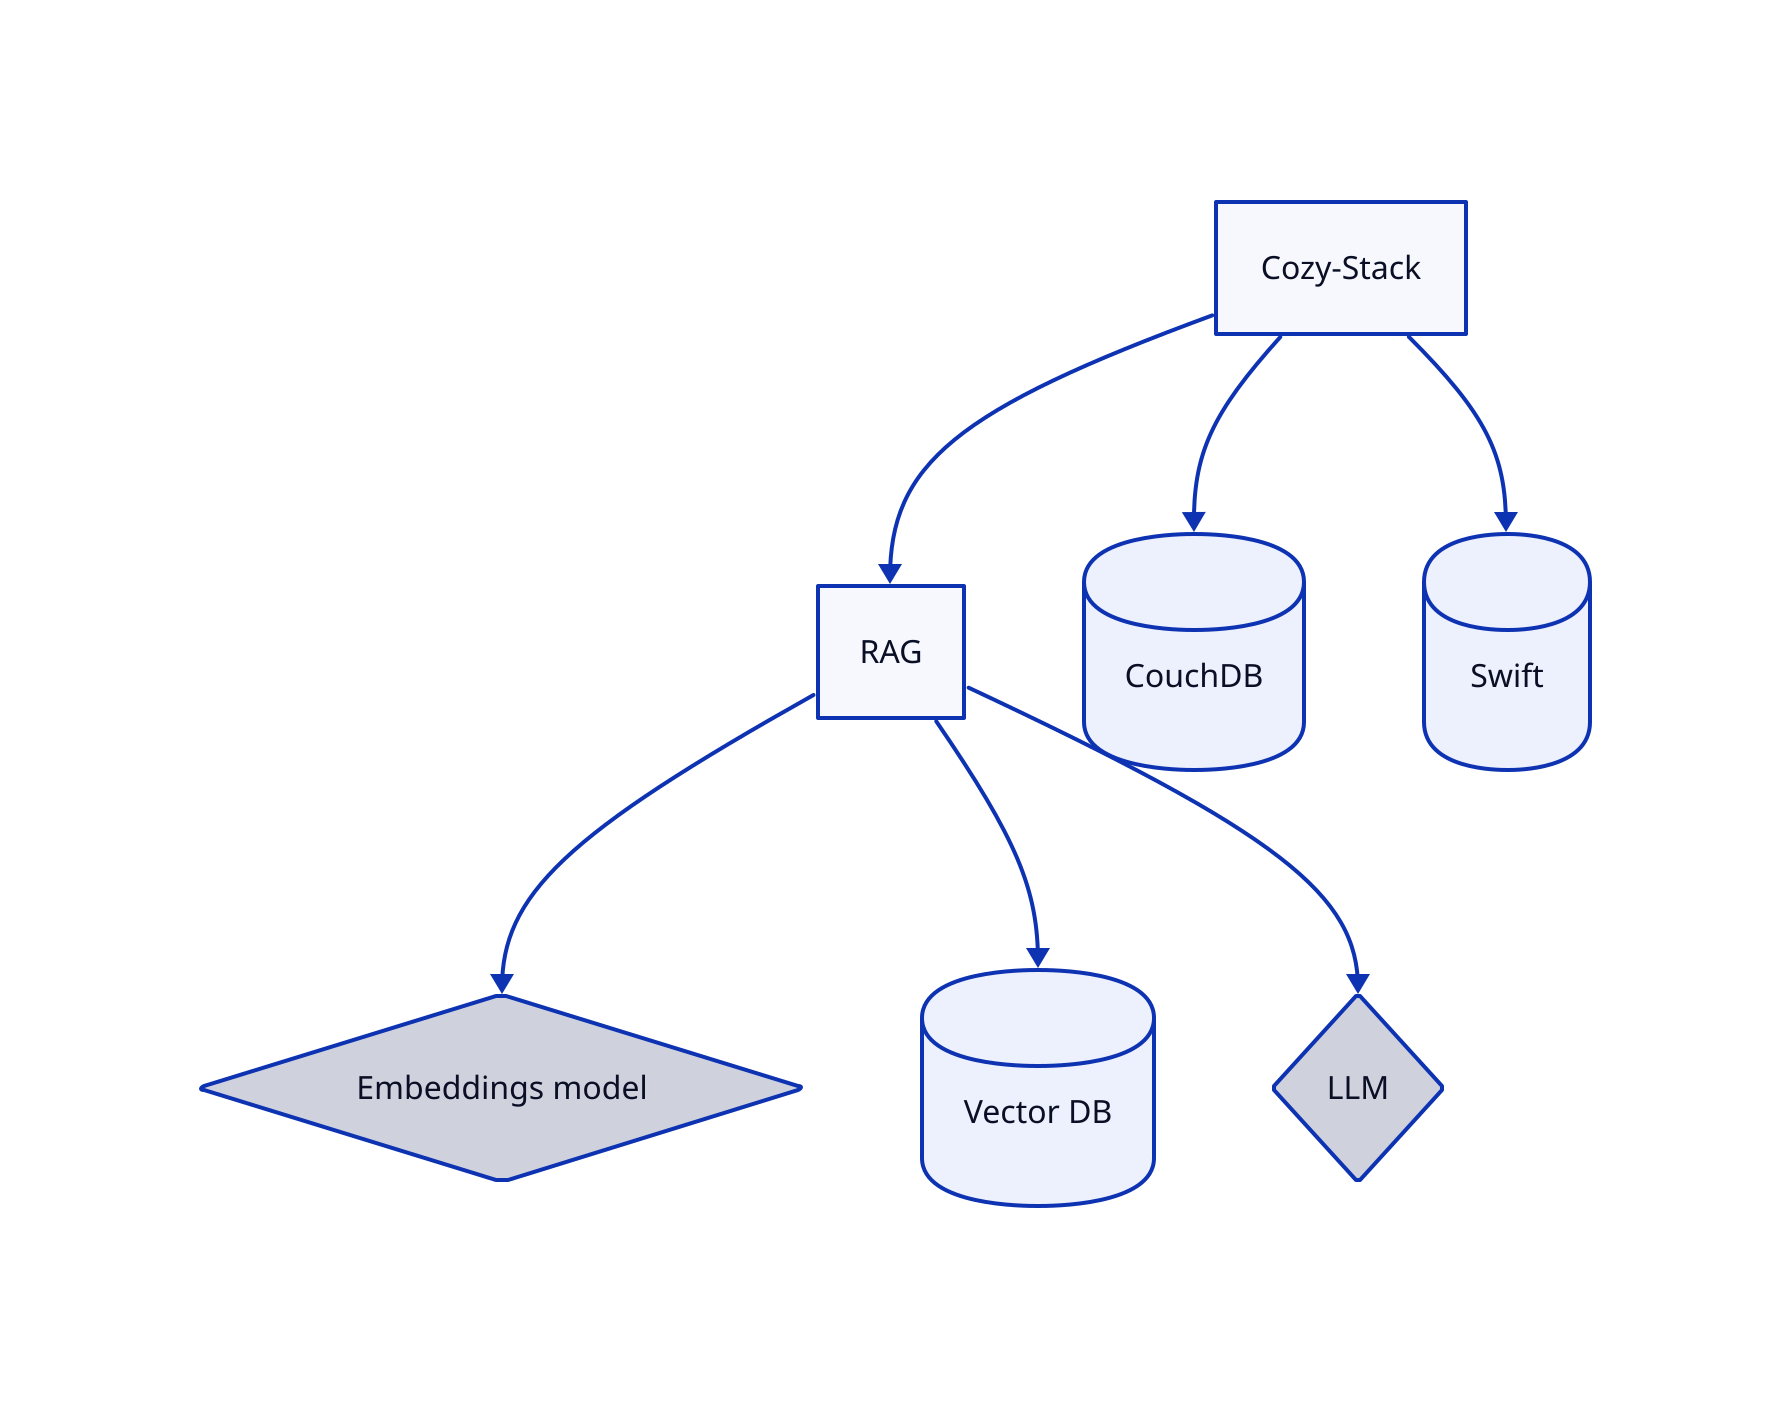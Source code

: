 # https://d2lang.com/

stack: {label: "Cozy-Stack"}
rag: {label: "RAG"}
llm: {label: "LLM"; shape: diamond}
embed: {label: "Embeddings model"; shape: diamond}
vector: {label: "Vector DB"; shape: cylinder}
couchdb: {label: "CouchDB"; shape: cylinder}
swift: {label: "Swift"; shape: cylinder}

stack -> rag
stack -> couchdb
stack -> swift

rag -> embed
rag -> vector
rag -> llm
